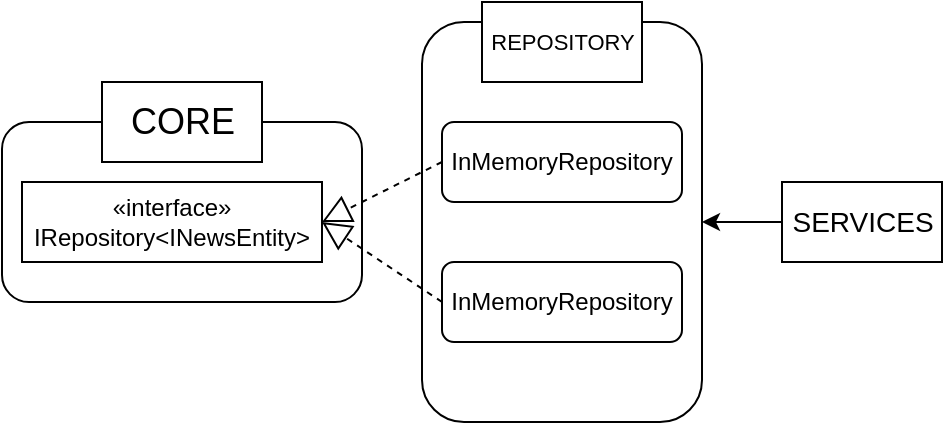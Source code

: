 <mxfile version="13.7.8" type="device"><diagram id="K0sdpLvrFLECeXmLLqBO" name="Page-1"><mxGraphModel dx="780" dy="762" grid="1" gridSize="10" guides="1" tooltips="1" connect="1" arrows="1" fold="1" page="1" pageScale="1" pageWidth="827" pageHeight="1169" math="0" shadow="0"><root><mxCell id="0"/><mxCell id="1" parent="0"/><mxCell id="SEdag1jpPV0pEfpuWpSN-16" value="" style="rounded=1;whiteSpace=wrap;html=1;" vertex="1" parent="1"><mxGeometry x="50" y="100" width="180" height="90" as="geometry"/></mxCell><mxCell id="SEdag1jpPV0pEfpuWpSN-8" value="" style="rounded=1;whiteSpace=wrap;html=1;" vertex="1" parent="1"><mxGeometry x="260" y="50" width="140" height="200" as="geometry"/></mxCell><mxCell id="SEdag1jpPV0pEfpuWpSN-1" value="&lt;font style=&quot;font-size: 11px&quot;&gt;REPOSITORY&lt;/font&gt;" style="html=1;" vertex="1" parent="1"><mxGeometry x="290" y="40" width="80" height="40" as="geometry"/></mxCell><mxCell id="SEdag1jpPV0pEfpuWpSN-3" value="InMemoryRepository" style="rounded=1;whiteSpace=wrap;html=1;" vertex="1" parent="1"><mxGeometry x="270" y="100" width="120" height="40" as="geometry"/></mxCell><mxCell id="SEdag1jpPV0pEfpuWpSN-4" value="«interface»&lt;br style=&quot;padding: 0px ; margin: 0px&quot;&gt;IRepository&amp;lt;INewsEntity&amp;gt;" style="rounded=0;whiteSpace=wrap;html=1;" vertex="1" parent="1"><mxGeometry x="60" y="130" width="150" height="40" as="geometry"/></mxCell><mxCell id="SEdag1jpPV0pEfpuWpSN-5" value="" style="endArrow=block;dashed=1;endFill=0;endSize=12;html=1;exitX=0;exitY=0.5;exitDx=0;exitDy=0;entryX=1;entryY=0.5;entryDx=0;entryDy=0;" edge="1" parent="1" source="SEdag1jpPV0pEfpuWpSN-3" target="SEdag1jpPV0pEfpuWpSN-4"><mxGeometry width="160" relative="1" as="geometry"><mxPoint x="320" y="190" as="sourcePoint"/><mxPoint x="480" y="190" as="targetPoint"/></mxGeometry></mxCell><mxCell id="SEdag1jpPV0pEfpuWpSN-6" value="InMemoryRepository" style="rounded=1;whiteSpace=wrap;html=1;" vertex="1" parent="1"><mxGeometry x="270" y="170" width="120" height="40" as="geometry"/></mxCell><mxCell id="SEdag1jpPV0pEfpuWpSN-7" value="" style="endArrow=block;dashed=1;endFill=0;endSize=12;html=1;exitX=0;exitY=0.5;exitDx=0;exitDy=0;entryX=1;entryY=0.5;entryDx=0;entryDy=0;" edge="1" parent="1" source="SEdag1jpPV0pEfpuWpSN-6" target="SEdag1jpPV0pEfpuWpSN-4"><mxGeometry width="160" relative="1" as="geometry"><mxPoint x="270" y="150" as="sourcePoint"/><mxPoint x="210" y="190" as="targetPoint"/></mxGeometry></mxCell><mxCell id="SEdag1jpPV0pEfpuWpSN-12" style="edgeStyle=orthogonalEdgeStyle;rounded=0;orthogonalLoop=1;jettySize=auto;html=1;entryX=1;entryY=0.5;entryDx=0;entryDy=0;" edge="1" parent="1" source="SEdag1jpPV0pEfpuWpSN-11" target="SEdag1jpPV0pEfpuWpSN-8"><mxGeometry relative="1" as="geometry"/></mxCell><mxCell id="SEdag1jpPV0pEfpuWpSN-11" value="&lt;font style=&quot;font-size: 14px&quot;&gt;SERVICES&lt;/font&gt;" style="html=1;" vertex="1" parent="1"><mxGeometry x="440" y="130" width="80" height="40" as="geometry"/></mxCell><mxCell id="SEdag1jpPV0pEfpuWpSN-13" style="edgeStyle=orthogonalEdgeStyle;rounded=0;orthogonalLoop=1;jettySize=auto;html=1;exitX=0.5;exitY=1;exitDx=0;exitDy=0;" edge="1" parent="1" source="SEdag1jpPV0pEfpuWpSN-8" target="SEdag1jpPV0pEfpuWpSN-8"><mxGeometry relative="1" as="geometry"/></mxCell><mxCell id="SEdag1jpPV0pEfpuWpSN-15" value="&lt;font style=&quot;font-size: 18px&quot;&gt;CORE&lt;/font&gt;" style="html=1;" vertex="1" parent="1"><mxGeometry x="100" y="80" width="80" height="40" as="geometry"/></mxCell></root></mxGraphModel></diagram></mxfile>
